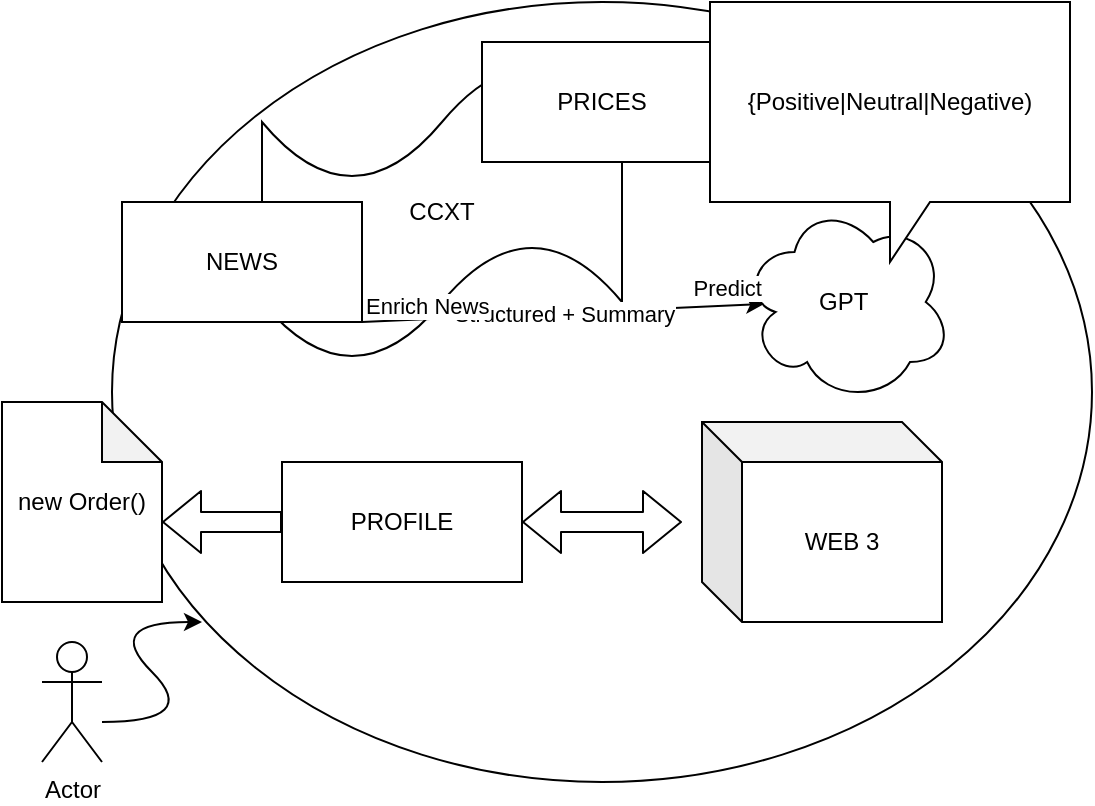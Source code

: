 <mxfile><diagram id="GMZa_-0r1faPW6-g2gAA" name="Page-1"><mxGraphModel dx="449" dy="622" grid="1" gridSize="10" guides="1" tooltips="1" connect="1" arrows="1" fold="1" page="1" pageScale="1" pageWidth="827" pageHeight="1169" math="0" shadow="0"><root><mxCell id="0"/><mxCell id="1" parent="0"/><mxCell id="5" value="" style="ellipse;whiteSpace=wrap;html=1;" parent="1" vertex="1"><mxGeometry x="115" y="20" width="490" height="390" as="geometry"/></mxCell><mxCell id="6" value="Actor" style="shape=umlActor;verticalLabelPosition=bottom;verticalAlign=top;html=1;outlineConnect=0;" parent="1" vertex="1"><mxGeometry x="80" y="340" width="30" height="60" as="geometry"/></mxCell><mxCell id="7" value="" style="curved=1;endArrow=classic;html=1;" parent="1" edge="1"><mxGeometry width="50" height="50" relative="1" as="geometry"><mxPoint x="110" y="380" as="sourcePoint"/><mxPoint x="160" y="330" as="targetPoint"/><Array as="points"><mxPoint x="160" y="380"/><mxPoint x="110" y="330"/></Array></mxGeometry></mxCell><mxCell id="10" value="CCXT" style="shape=tape;whiteSpace=wrap;html=1;" parent="1" vertex="1"><mxGeometry x="190" y="50" width="180" height="150" as="geometry"/></mxCell><mxCell id="9" value="WEB 3" style="shape=cube;whiteSpace=wrap;html=1;boundedLbl=1;backgroundOutline=1;darkOpacity=0.05;darkOpacity2=0.1;" parent="1" vertex="1"><mxGeometry x="410" y="230" width="120" height="100" as="geometry"/></mxCell><mxCell id="2" value="NEWS" style="whiteSpace=wrap;html=1;" parent="1" vertex="1"><mxGeometry x="120" y="120" width="120" height="60" as="geometry"/></mxCell><mxCell id="3" value="PRICES" style="whiteSpace=wrap;html=1;" parent="1" vertex="1"><mxGeometry x="300" y="40" width="120" height="60" as="geometry"/></mxCell><mxCell id="4" value="PROFILE" style="whiteSpace=wrap;html=1;" parent="1" vertex="1"><mxGeometry x="200" y="250" width="120" height="60" as="geometry"/></mxCell><mxCell id="11" value="GPT&amp;nbsp;" style="ellipse;shape=cloud;whiteSpace=wrap;html=1;" parent="1" vertex="1"><mxGeometry x="430" y="120" width="105" height="100" as="geometry"/></mxCell><mxCell id="12" value="" style="shape=flexArrow;endArrow=classic;startArrow=classic;html=1;exitX=1;exitY=0.5;exitDx=0;exitDy=0;" parent="1" source="4" edge="1"><mxGeometry width="100" height="100" relative="1" as="geometry"><mxPoint x="300" y="380" as="sourcePoint"/><mxPoint x="400" y="280" as="targetPoint"/></mxGeometry></mxCell><mxCell id="17" value="new Order()" style="shape=note;whiteSpace=wrap;html=1;backgroundOutline=1;darkOpacity=0.05;" vertex="1" parent="1"><mxGeometry x="60" y="220" width="80" height="100" as="geometry"/></mxCell><mxCell id="14" value="" style="shape=flexArrow;endArrow=classic;html=1;exitX=0;exitY=0.5;exitDx=0;exitDy=0;" edge="1" parent="1" source="4"><mxGeometry width="50" height="50" relative="1" as="geometry"><mxPoint x="200" y="240" as="sourcePoint"/><mxPoint x="140" y="280" as="targetPoint"/></mxGeometry></mxCell><mxCell id="18" value="{Positive|Neutral|Negative)" style="shape=callout;whiteSpace=wrap;html=1;perimeter=calloutPerimeter;" vertex="1" parent="1"><mxGeometry x="414" y="20" width="180" height="130" as="geometry"/></mxCell><mxCell id="19" value="" style="endArrow=classic;html=1;entryX=0.105;entryY=0.51;entryDx=0;entryDy=0;entryPerimeter=0;exitX=1;exitY=1;exitDx=0;exitDy=0;" edge="1" parent="1" source="2" target="11"><mxGeometry relative="1" as="geometry"><mxPoint x="390" y="150" as="sourcePoint"/><mxPoint x="550" y="150" as="targetPoint"/></mxGeometry></mxCell><mxCell id="20" value="Structured + Summary" style="edgeLabel;resizable=0;html=1;align=center;verticalAlign=middle;" connectable="0" vertex="1" parent="19"><mxGeometry relative="1" as="geometry"/></mxCell><mxCell id="21" value="Enrich News" style="edgeLabel;resizable=0;html=1;align=left;verticalAlign=bottom;" connectable="0" vertex="1" parent="19"><mxGeometry x="-1" relative="1" as="geometry"/></mxCell><mxCell id="22" value="Predict" style="edgeLabel;resizable=0;html=1;align=right;verticalAlign=bottom;" connectable="0" vertex="1" parent="19"><mxGeometry x="1" relative="1" as="geometry"/></mxCell></root></mxGraphModel></diagram></mxfile>